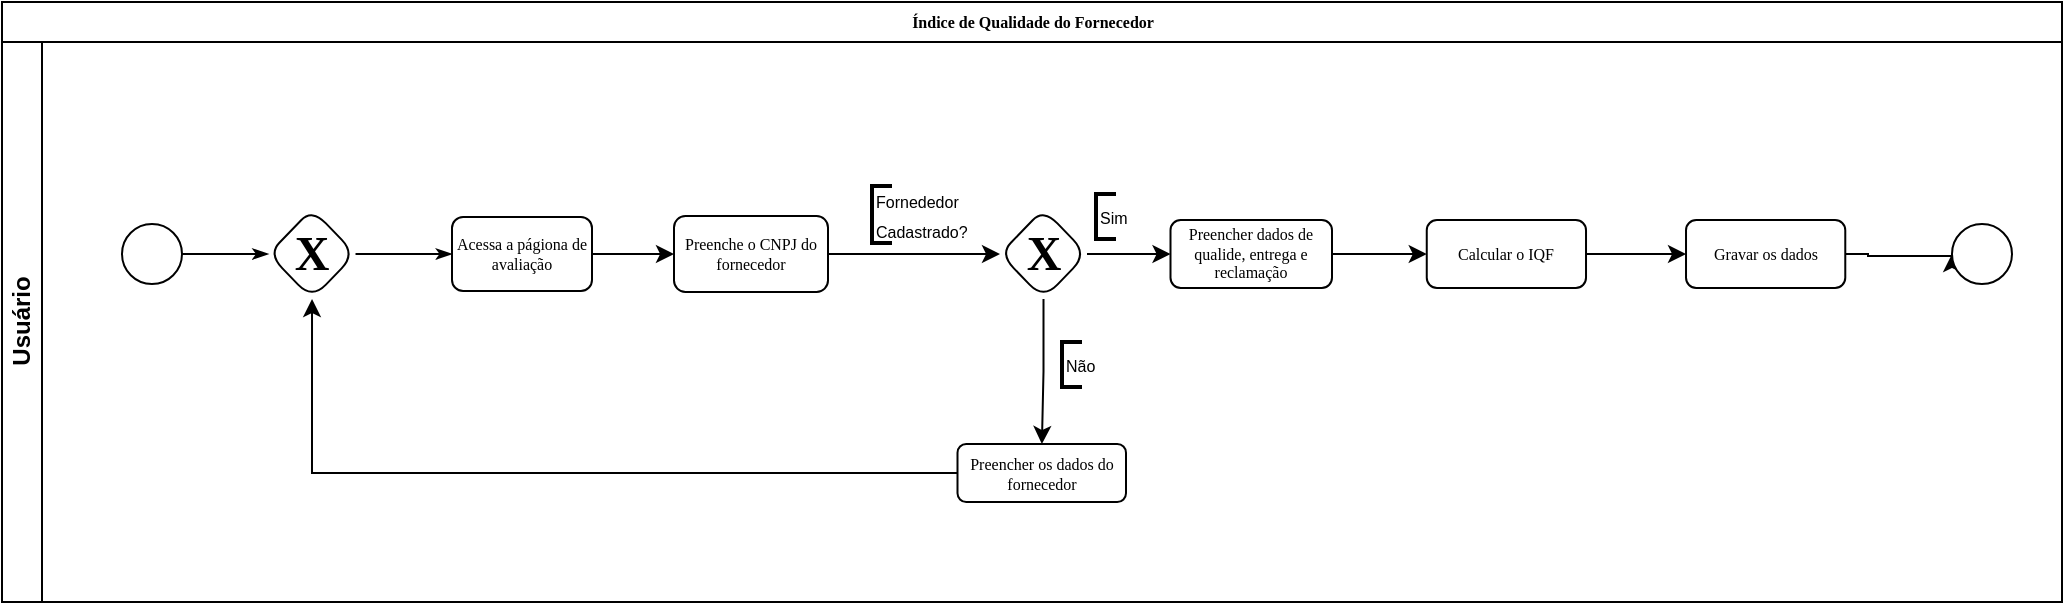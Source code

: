 <mxfile version="22.0.3" type="device">
  <diagram name="Page-1" id="c7488fd3-1785-93aa-aadb-54a6760d102a">
    <mxGraphModel dx="576" dy="344" grid="1" gridSize="10" guides="1" tooltips="1" connect="1" arrows="1" fold="1" page="1" pageScale="1" pageWidth="1100" pageHeight="850" background="none" math="0" shadow="0">
      <root>
        <mxCell id="0" />
        <mxCell id="1" parent="0" />
        <mxCell id="2b4e8129b02d487f-1" value="Índice de Qualidade do Fornecedor" style="swimlane;html=1;childLayout=stackLayout;horizontal=1;startSize=20;horizontalStack=0;rounded=0;shadow=0;labelBackgroundColor=none;strokeWidth=1;fontFamily=Verdana;fontSize=8;align=center;" parent="1" vertex="1">
          <mxGeometry x="60" y="50" width="1030" height="300" as="geometry" />
        </mxCell>
        <mxCell id="2b4e8129b02d487f-2" value="Usuário" style="swimlane;html=1;startSize=20;horizontal=0;" parent="2b4e8129b02d487f-1" vertex="1">
          <mxGeometry y="20" width="1030" height="280" as="geometry" />
        </mxCell>
        <mxCell id="2b4e8129b02d487f-18" style="edgeStyle=orthogonalEdgeStyle;rounded=0;html=1;labelBackgroundColor=none;startArrow=none;startFill=0;startSize=5;endArrow=classicThin;endFill=1;endSize=5;jettySize=auto;orthogonalLoop=1;strokeWidth=1;fontFamily=Verdana;fontSize=8" parent="2b4e8129b02d487f-2" source="JmNbRdcJ3HoYK0EKkl83-44" target="2b4e8129b02d487f-6" edge="1">
          <mxGeometry relative="1" as="geometry" />
        </mxCell>
        <mxCell id="2b4e8129b02d487f-5" value="" style="ellipse;whiteSpace=wrap;html=1;rounded=0;shadow=0;labelBackgroundColor=none;strokeWidth=1;fontFamily=Verdana;fontSize=8;align=center;" parent="2b4e8129b02d487f-2" vertex="1">
          <mxGeometry x="60" y="91" width="30" height="30" as="geometry" />
        </mxCell>
        <mxCell id="JmNbRdcJ3HoYK0EKkl83-2" value="" style="edgeStyle=orthogonalEdgeStyle;rounded=0;orthogonalLoop=1;jettySize=auto;html=1;" edge="1" parent="2b4e8129b02d487f-2" source="2b4e8129b02d487f-6" target="JmNbRdcJ3HoYK0EKkl83-1">
          <mxGeometry relative="1" as="geometry" />
        </mxCell>
        <mxCell id="2b4e8129b02d487f-6" value="Acessa a págiona de avaliação" style="rounded=1;whiteSpace=wrap;html=1;shadow=0;labelBackgroundColor=none;strokeWidth=1;fontFamily=Verdana;fontSize=8;align=center;" parent="2b4e8129b02d487f-2" vertex="1">
          <mxGeometry x="225" y="87.5" width="70" height="37" as="geometry" />
        </mxCell>
        <mxCell id="JmNbRdcJ3HoYK0EKkl83-20" value="" style="edgeStyle=orthogonalEdgeStyle;rounded=0;orthogonalLoop=1;jettySize=auto;html=1;" edge="1" parent="2b4e8129b02d487f-2" source="JmNbRdcJ3HoYK0EKkl83-1" target="JmNbRdcJ3HoYK0EKkl83-19">
          <mxGeometry relative="1" as="geometry" />
        </mxCell>
        <mxCell id="JmNbRdcJ3HoYK0EKkl83-1" value="Preenche o CNPJ do fornecedor" style="whiteSpace=wrap;html=1;fontSize=8;fontFamily=Verdana;rounded=1;shadow=0;labelBackgroundColor=none;strokeWidth=1;" vertex="1" parent="2b4e8129b02d487f-2">
          <mxGeometry x="336" y="87" width="77" height="38" as="geometry" />
        </mxCell>
        <mxCell id="JmNbRdcJ3HoYK0EKkl83-3" style="edgeStyle=orthogonalEdgeStyle;rounded=0;orthogonalLoop=1;jettySize=auto;html=1;exitX=0.5;exitY=1;exitDx=0;exitDy=0;" edge="1" parent="2b4e8129b02d487f-2" source="JmNbRdcJ3HoYK0EKkl83-1" target="JmNbRdcJ3HoYK0EKkl83-1">
          <mxGeometry relative="1" as="geometry" />
        </mxCell>
        <mxCell id="JmNbRdcJ3HoYK0EKkl83-26" value="" style="edgeStyle=orthogonalEdgeStyle;rounded=0;orthogonalLoop=1;jettySize=auto;html=1;" edge="1" parent="2b4e8129b02d487f-2" source="JmNbRdcJ3HoYK0EKkl83-19" target="JmNbRdcJ3HoYK0EKkl83-25">
          <mxGeometry relative="1" as="geometry" />
        </mxCell>
        <mxCell id="JmNbRdcJ3HoYK0EKkl83-40" value="" style="edgeStyle=orthogonalEdgeStyle;rounded=0;orthogonalLoop=1;jettySize=auto;html=1;" edge="1" parent="2b4e8129b02d487f-2" source="JmNbRdcJ3HoYK0EKkl83-19" target="JmNbRdcJ3HoYK0EKkl83-39">
          <mxGeometry relative="1" as="geometry" />
        </mxCell>
        <mxCell id="JmNbRdcJ3HoYK0EKkl83-19" value="&lt;font style=&quot;font-size: 24px;&quot;&gt;&lt;b style=&quot;&quot;&gt;X&lt;/b&gt;&lt;/font&gt;" style="rhombus;whiteSpace=wrap;html=1;fontSize=8;fontFamily=Verdana;rounded=1;shadow=0;labelBackgroundColor=none;strokeWidth=1;" vertex="1" parent="2b4e8129b02d487f-2">
          <mxGeometry x="499" y="83.5" width="43.5" height="45" as="geometry" />
        </mxCell>
        <mxCell id="JmNbRdcJ3HoYK0EKkl83-23" value="&lt;font style=&quot;font-size: 8px;&quot;&gt;Fornededor&lt;br&gt;Cadastrado?&lt;/font&gt;" style="strokeWidth=2;html=1;shape=mxgraph.flowchart.annotation_1;align=left;pointerEvents=1;rotation=0;" vertex="1" parent="2b4e8129b02d487f-2">
          <mxGeometry x="435" y="72" width="10" height="28.5" as="geometry" />
        </mxCell>
        <mxCell id="JmNbRdcJ3HoYK0EKkl83-30" value="" style="edgeStyle=orthogonalEdgeStyle;rounded=0;orthogonalLoop=1;jettySize=auto;html=1;" edge="1" parent="2b4e8129b02d487f-2" source="JmNbRdcJ3HoYK0EKkl83-25" target="JmNbRdcJ3HoYK0EKkl83-29">
          <mxGeometry relative="1" as="geometry" />
        </mxCell>
        <mxCell id="JmNbRdcJ3HoYK0EKkl83-25" value="Preencher dados de qualide, entrega e reclamação" style="whiteSpace=wrap;html=1;fontSize=8;fontFamily=Verdana;rounded=1;shadow=0;labelBackgroundColor=none;strokeWidth=1;" vertex="1" parent="2b4e8129b02d487f-2">
          <mxGeometry x="584.25" y="89" width="80.75" height="34" as="geometry" />
        </mxCell>
        <mxCell id="JmNbRdcJ3HoYK0EKkl83-32" value="" style="edgeStyle=orthogonalEdgeStyle;rounded=0;orthogonalLoop=1;jettySize=auto;html=1;" edge="1" parent="2b4e8129b02d487f-2" source="JmNbRdcJ3HoYK0EKkl83-29" target="JmNbRdcJ3HoYK0EKkl83-31">
          <mxGeometry relative="1" as="geometry" />
        </mxCell>
        <mxCell id="JmNbRdcJ3HoYK0EKkl83-29" value="Calcular o IQF" style="whiteSpace=wrap;html=1;fontSize=8;fontFamily=Verdana;rounded=1;shadow=0;labelBackgroundColor=none;strokeWidth=1;" vertex="1" parent="2b4e8129b02d487f-2">
          <mxGeometry x="712.38" y="89" width="79.63" height="34" as="geometry" />
        </mxCell>
        <mxCell id="JmNbRdcJ3HoYK0EKkl83-34" style="edgeStyle=orthogonalEdgeStyle;rounded=0;orthogonalLoop=1;jettySize=auto;html=1;entryX=0;entryY=0.5;entryDx=0;entryDy=0;" edge="1" parent="2b4e8129b02d487f-2" source="JmNbRdcJ3HoYK0EKkl83-31" target="JmNbRdcJ3HoYK0EKkl83-33">
          <mxGeometry relative="1" as="geometry">
            <mxPoint x="945" y="106" as="targetPoint" />
            <Array as="points">
              <mxPoint x="933" y="106" />
              <mxPoint x="933" y="107" />
            </Array>
          </mxGeometry>
        </mxCell>
        <mxCell id="JmNbRdcJ3HoYK0EKkl83-31" value="Gravar os dados" style="whiteSpace=wrap;html=1;fontSize=8;fontFamily=Verdana;rounded=1;shadow=0;labelBackgroundColor=none;strokeWidth=1;" vertex="1" parent="2b4e8129b02d487f-2">
          <mxGeometry x="842.01" y="89" width="79.63" height="34" as="geometry" />
        </mxCell>
        <mxCell id="JmNbRdcJ3HoYK0EKkl83-33" value="" style="ellipse;whiteSpace=wrap;html=1;rounded=0;shadow=0;labelBackgroundColor=none;strokeWidth=1;fontFamily=Verdana;fontSize=8;align=center;" vertex="1" parent="2b4e8129b02d487f-2">
          <mxGeometry x="975" y="91" width="30" height="30" as="geometry" />
        </mxCell>
        <mxCell id="JmNbRdcJ3HoYK0EKkl83-42" value="" style="edgeStyle=orthogonalEdgeStyle;rounded=0;orthogonalLoop=1;jettySize=auto;html=1;entryX=0.5;entryY=1;entryDx=0;entryDy=0;" edge="1" parent="2b4e8129b02d487f-2" source="JmNbRdcJ3HoYK0EKkl83-39" target="JmNbRdcJ3HoYK0EKkl83-44">
          <mxGeometry relative="1" as="geometry">
            <mxPoint x="260" y="159" as="targetPoint" />
            <Array as="points">
              <mxPoint x="155" y="216" />
            </Array>
          </mxGeometry>
        </mxCell>
        <mxCell id="JmNbRdcJ3HoYK0EKkl83-39" value="Preencher os dados do fornecedor" style="whiteSpace=wrap;html=1;fontSize=8;fontFamily=Verdana;rounded=1;shadow=0;labelBackgroundColor=none;strokeWidth=1;" vertex="1" parent="2b4e8129b02d487f-2">
          <mxGeometry x="477.75" y="201" width="84.25" height="29" as="geometry" />
        </mxCell>
        <mxCell id="JmNbRdcJ3HoYK0EKkl83-44" value="&lt;font style=&quot;font-size: 24px;&quot;&gt;&lt;b style=&quot;&quot;&gt;X&lt;/b&gt;&lt;/font&gt;" style="rhombus;whiteSpace=wrap;html=1;fontSize=8;fontFamily=Verdana;rounded=1;shadow=0;labelBackgroundColor=none;strokeWidth=1;" vertex="1" parent="2b4e8129b02d487f-2">
          <mxGeometry x="133.26" y="83.5" width="43.5" height="45" as="geometry" />
        </mxCell>
        <mxCell id="JmNbRdcJ3HoYK0EKkl83-45" value="" style="edgeStyle=orthogonalEdgeStyle;rounded=0;html=1;labelBackgroundColor=none;startArrow=none;startFill=0;startSize=5;endArrow=classicThin;endFill=1;endSize=5;jettySize=auto;orthogonalLoop=1;strokeWidth=1;fontFamily=Verdana;fontSize=8" edge="1" parent="2b4e8129b02d487f-2" source="2b4e8129b02d487f-5" target="JmNbRdcJ3HoYK0EKkl83-44">
          <mxGeometry relative="1" as="geometry">
            <mxPoint x="150" y="176" as="sourcePoint" />
            <mxPoint x="285" y="176" as="targetPoint" />
          </mxGeometry>
        </mxCell>
        <mxCell id="JmNbRdcJ3HoYK0EKkl83-71" value="&lt;span style=&quot;font-size: 8px;&quot;&gt;Sim&lt;/span&gt;" style="strokeWidth=2;html=1;shape=mxgraph.flowchart.annotation_1;align=left;pointerEvents=1;rotation=0;" vertex="1" parent="1">
          <mxGeometry x="607" y="146" width="10" height="22.5" as="geometry" />
        </mxCell>
        <mxCell id="JmNbRdcJ3HoYK0EKkl83-73" value="&lt;span style=&quot;font-size: 8px;&quot;&gt;Não&lt;/span&gt;" style="strokeWidth=2;html=1;shape=mxgraph.flowchart.annotation_1;align=left;pointerEvents=1;rotation=0;" vertex="1" parent="1">
          <mxGeometry x="590" y="220" width="10" height="22.5" as="geometry" />
        </mxCell>
      </root>
    </mxGraphModel>
  </diagram>
</mxfile>
